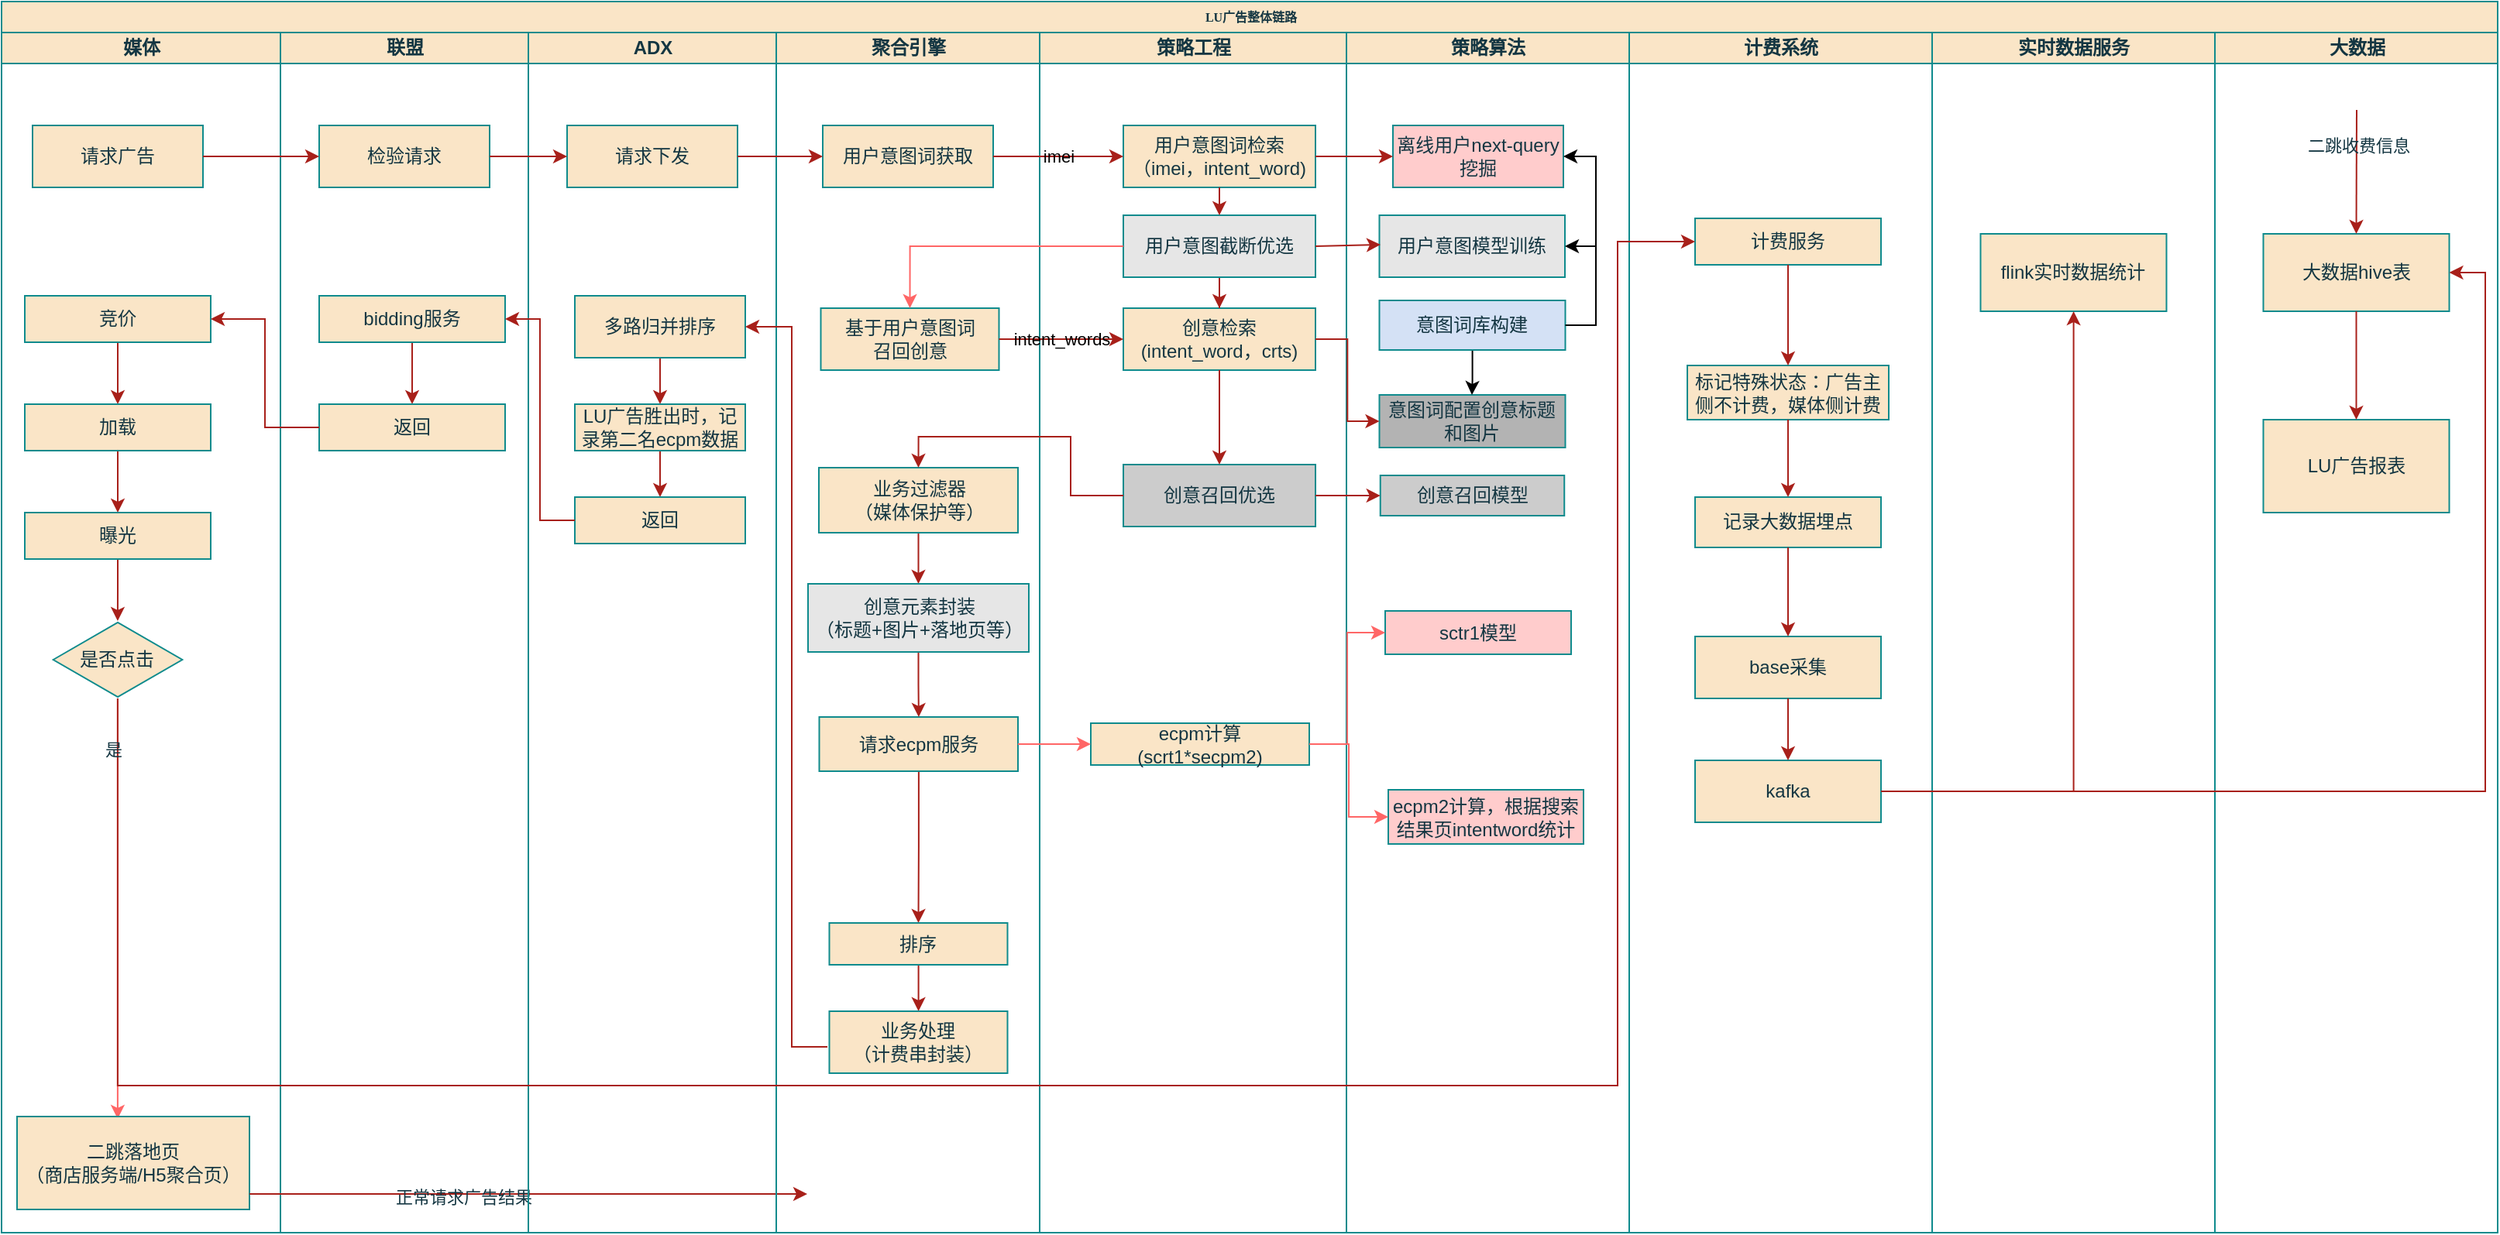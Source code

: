 <mxfile version="20.8.20" type="github">
  <diagram name="Page-1" id="74e2e168-ea6b-b213-b513-2b3c1d86103e">
    <mxGraphModel dx="1674" dy="796" grid="0" gridSize="10" guides="1" tooltips="1" connect="1" arrows="1" fold="1" page="1" pageScale="1" pageWidth="1100" pageHeight="850" background="#FFFFFF" math="0" shadow="0">
      <root>
        <mxCell id="0" />
        <mxCell id="1" parent="0" />
        <mxCell id="77e6c97f196da883-1" value="LU广告整体链路" style="swimlane;html=1;childLayout=stackLayout;startSize=20;rounded=0;shadow=0;labelBackgroundColor=none;strokeWidth=1;fontFamily=Verdana;fontSize=8;align=center;fillStyle=auto;swimlaneFillColor=default;fillColor=#FAE5C7;strokeColor=#0F8B8D;fontColor=#143642;" parent="1" vertex="1">
          <mxGeometry x="30" y="53" width="1611" height="795" as="geometry" />
        </mxCell>
        <mxCell id="77e6c97f196da883-2" value="媒体" style="swimlane;html=1;startSize=20;fillColor=#FAE5C7;strokeColor=#0F8B8D;fontColor=#143642;labelBackgroundColor=none;" parent="77e6c97f196da883-1" vertex="1">
          <mxGeometry y="20" width="180" height="775" as="geometry" />
        </mxCell>
        <mxCell id="ZUHzj396AUKR70QlUK45-1" value="请求广告" style="rounded=0;whiteSpace=wrap;html=1;fillColor=#FAE5C7;strokeColor=#0F8B8D;fontColor=#143642;labelBackgroundColor=none;" parent="77e6c97f196da883-2" vertex="1">
          <mxGeometry x="20" y="60" width="110" height="40" as="geometry" />
        </mxCell>
        <mxCell id="ZUHzj396AUKR70QlUK45-124" style="edgeStyle=orthogonalEdgeStyle;rounded=0;orthogonalLoop=1;jettySize=auto;html=1;exitX=0.5;exitY=1;exitDx=0;exitDy=0;entryX=0.5;entryY=0;entryDx=0;entryDy=0;labelBackgroundColor=none;strokeColor=#A8201A;fontColor=default;" parent="77e6c97f196da883-2" source="ZUHzj396AUKR70QlUK45-66" target="ZUHzj396AUKR70QlUK45-67" edge="1">
          <mxGeometry relative="1" as="geometry" />
        </mxCell>
        <mxCell id="ZUHzj396AUKR70QlUK45-66" value="竞价" style="whiteSpace=wrap;html=1;rounded=0;fillColor=#FAE5C7;strokeColor=#0F8B8D;fontColor=#143642;labelBackgroundColor=none;" parent="77e6c97f196da883-2" vertex="1">
          <mxGeometry x="15" y="170" width="120" height="30" as="geometry" />
        </mxCell>
        <mxCell id="ZUHzj396AUKR70QlUK45-125" style="edgeStyle=orthogonalEdgeStyle;rounded=0;orthogonalLoop=1;jettySize=auto;html=1;entryX=0.5;entryY=0;entryDx=0;entryDy=0;labelBackgroundColor=none;strokeColor=#A8201A;fontColor=default;" parent="77e6c97f196da883-2" source="ZUHzj396AUKR70QlUK45-67" target="ZUHzj396AUKR70QlUK45-68" edge="1">
          <mxGeometry relative="1" as="geometry" />
        </mxCell>
        <mxCell id="ZUHzj396AUKR70QlUK45-67" value="加载" style="whiteSpace=wrap;html=1;rounded=0;fillColor=#FAE5C7;strokeColor=#0F8B8D;fontColor=#143642;labelBackgroundColor=none;" parent="77e6c97f196da883-2" vertex="1">
          <mxGeometry x="15" y="240" width="120" height="30" as="geometry" />
        </mxCell>
        <mxCell id="ZUHzj396AUKR70QlUK45-185" style="edgeStyle=orthogonalEdgeStyle;rounded=0;orthogonalLoop=1;jettySize=auto;html=1;labelBackgroundColor=none;strokeColor=#A8201A;fontColor=default;" parent="77e6c97f196da883-2" source="ZUHzj396AUKR70QlUK45-68" target="ZUHzj396AUKR70QlUK45-70" edge="1">
          <mxGeometry relative="1" as="geometry" />
        </mxCell>
        <mxCell id="ZUHzj396AUKR70QlUK45-68" value="曝光" style="whiteSpace=wrap;html=1;rounded=0;fillColor=#FAE5C7;strokeColor=#0F8B8D;fontColor=#143642;labelBackgroundColor=none;" parent="77e6c97f196da883-2" vertex="1">
          <mxGeometry x="15" y="310" width="120" height="30" as="geometry" />
        </mxCell>
        <mxCell id="u9iXu04FdPUHO1NCFngb-9" style="edgeStyle=orthogonalEdgeStyle;rounded=0;orthogonalLoop=1;jettySize=auto;html=1;entryX=0.433;entryY=0.025;entryDx=0;entryDy=0;entryPerimeter=0;strokeColor=#FF6666;" parent="77e6c97f196da883-2" source="ZUHzj396AUKR70QlUK45-70" target="ZUHzj396AUKR70QlUK45-89" edge="1">
          <mxGeometry relative="1" as="geometry" />
        </mxCell>
        <mxCell id="ZUHzj396AUKR70QlUK45-70" value="是否点击" style="html=1;whiteSpace=wrap;aspect=fixed;shape=isoRectangle;fillColor=#FAE5C7;strokeColor=#0F8B8D;fontColor=#143642;labelBackgroundColor=none;" parent="77e6c97f196da883-2" vertex="1">
          <mxGeometry x="33.34" y="380" width="83.33" height="50" as="geometry" />
        </mxCell>
        <mxCell id="ZUHzj396AUKR70QlUK45-89" value="二跳落地页&lt;br&gt;（商店服务端/H5聚合页）" style="whiteSpace=wrap;html=1;rounded=0;fillColor=#FAE5C7;strokeColor=#0F8B8D;fontColor=#143642;labelBackgroundColor=none;" parent="77e6c97f196da883-2" vertex="1">
          <mxGeometry x="10" y="700" width="150" height="60" as="geometry" />
        </mxCell>
        <mxCell id="77e6c97f196da883-3" value="联盟" style="swimlane;html=1;startSize=20;fillColor=#FAE5C7;strokeColor=#0F8B8D;fontColor=#143642;labelBackgroundColor=none;" parent="77e6c97f196da883-1" vertex="1">
          <mxGeometry x="180" y="20" width="160" height="775" as="geometry" />
        </mxCell>
        <mxCell id="ZUHzj396AUKR70QlUK45-3" value="检验请求" style="rounded=0;whiteSpace=wrap;html=1;fillColor=#FAE5C7;strokeColor=#0F8B8D;fontColor=#143642;labelBackgroundColor=none;" parent="77e6c97f196da883-3" vertex="1">
          <mxGeometry x="25" y="60" width="110" height="40" as="geometry" />
        </mxCell>
        <mxCell id="ZUHzj396AUKR70QlUK45-122" style="edgeStyle=orthogonalEdgeStyle;rounded=0;orthogonalLoop=1;jettySize=auto;html=1;entryX=0.5;entryY=0;entryDx=0;entryDy=0;labelBackgroundColor=none;strokeColor=#A8201A;fontColor=default;" parent="77e6c97f196da883-3" source="ZUHzj396AUKR70QlUK45-64" target="ZUHzj396AUKR70QlUK45-65" edge="1">
          <mxGeometry relative="1" as="geometry" />
        </mxCell>
        <mxCell id="ZUHzj396AUKR70QlUK45-64" value="bidding服务" style="whiteSpace=wrap;html=1;rounded=0;fillColor=#FAE5C7;strokeColor=#0F8B8D;fontColor=#143642;labelBackgroundColor=none;" parent="77e6c97f196da883-3" vertex="1">
          <mxGeometry x="25" y="170" width="120" height="30" as="geometry" />
        </mxCell>
        <mxCell id="ZUHzj396AUKR70QlUK45-65" value="返回" style="whiteSpace=wrap;html=1;rounded=0;fillColor=#FAE5C7;strokeColor=#0F8B8D;fontColor=#143642;labelBackgroundColor=none;" parent="77e6c97f196da883-3" vertex="1">
          <mxGeometry x="25" y="240" width="120" height="30" as="geometry" />
        </mxCell>
        <mxCell id="ZUHzj396AUKR70QlUK45-216" value="" style="endArrow=classic;html=1;rounded=0;labelBackgroundColor=none;strokeColor=#A8201A;fontColor=default;" parent="77e6c97f196da883-3" edge="1">
          <mxGeometry width="50" height="50" relative="1" as="geometry">
            <mxPoint x="-20" y="750" as="sourcePoint" />
            <mxPoint x="340" y="750" as="targetPoint" />
          </mxGeometry>
        </mxCell>
        <mxCell id="ZUHzj396AUKR70QlUK45-221" value="正常请求广告结果" style="edgeLabel;html=1;align=center;verticalAlign=middle;resizable=0;points=[];fontColor=#143642;labelBackgroundColor=none;" parent="ZUHzj396AUKR70QlUK45-216" vertex="1" connectable="0">
          <mxGeometry x="-0.233" y="-2" relative="1" as="geometry">
            <mxPoint as="offset" />
          </mxGeometry>
        </mxCell>
        <mxCell id="77e6c97f196da883-4" value="ADX" style="swimlane;html=1;startSize=20;fillColor=#FAE5C7;strokeColor=#0F8B8D;fontColor=#143642;labelBackgroundColor=none;" parent="77e6c97f196da883-1" vertex="1">
          <mxGeometry x="340" y="20" width="160" height="775" as="geometry" />
        </mxCell>
        <mxCell id="ZUHzj396AUKR70QlUK45-4" value="请求下发" style="rounded=0;whiteSpace=wrap;html=1;fillColor=#FAE5C7;strokeColor=#0F8B8D;fontColor=#143642;labelBackgroundColor=none;" parent="77e6c97f196da883-4" vertex="1">
          <mxGeometry x="25" y="60" width="110" height="40" as="geometry" />
        </mxCell>
        <mxCell id="ZUHzj396AUKR70QlUK45-120" style="edgeStyle=orthogonalEdgeStyle;rounded=0;orthogonalLoop=1;jettySize=auto;html=1;labelBackgroundColor=none;strokeColor=#A8201A;fontColor=default;" parent="77e6c97f196da883-4" source="ZUHzj396AUKR70QlUK45-61" target="ZUHzj396AUKR70QlUK45-62" edge="1">
          <mxGeometry relative="1" as="geometry" />
        </mxCell>
        <mxCell id="ZUHzj396AUKR70QlUK45-61" value="多路归并排序" style="rounded=0;whiteSpace=wrap;html=1;fillColor=#FAE5C7;strokeColor=#0F8B8D;fontColor=#143642;labelBackgroundColor=none;" parent="77e6c97f196da883-4" vertex="1">
          <mxGeometry x="30" y="170" width="110" height="40" as="geometry" />
        </mxCell>
        <mxCell id="ZUHzj396AUKR70QlUK45-223" style="edgeStyle=orthogonalEdgeStyle;rounded=0;orthogonalLoop=1;jettySize=auto;html=1;strokeColor=#A8201A;fontColor=default;fillColor=#FAE5C7;labelBackgroundColor=none;" parent="77e6c97f196da883-4" source="ZUHzj396AUKR70QlUK45-62" target="ZUHzj396AUKR70QlUK45-220" edge="1">
          <mxGeometry relative="1" as="geometry" />
        </mxCell>
        <mxCell id="ZUHzj396AUKR70QlUK45-62" value="LU广告胜出时，记录第二名ecpm数据" style="whiteSpace=wrap;html=1;rounded=0;fillColor=#FAE5C7;strokeColor=#0F8B8D;fontColor=#143642;labelBackgroundColor=none;" parent="77e6c97f196da883-4" vertex="1">
          <mxGeometry x="30" y="240" width="110" height="30" as="geometry" />
        </mxCell>
        <mxCell id="ZUHzj396AUKR70QlUK45-220" value="返回" style="whiteSpace=wrap;html=1;rounded=0;fillColor=#FAE5C7;strokeColor=#0F8B8D;fontColor=#143642;labelBackgroundColor=none;" parent="77e6c97f196da883-4" vertex="1">
          <mxGeometry x="30" y="300" width="110" height="30" as="geometry" />
        </mxCell>
        <mxCell id="PcX0hmXizh6-f0QxLgqb-1" value="聚合引擎" style="swimlane;html=1;startSize=20;fillColor=#FAE5C7;strokeColor=#0F8B8D;fontColor=#143642;labelBackgroundColor=none;" parent="77e6c97f196da883-1" vertex="1">
          <mxGeometry x="500" y="20" width="170" height="775" as="geometry" />
        </mxCell>
        <mxCell id="PcX0hmXizh6-f0QxLgqb-2" value="用户意图词获取" style="rounded=0;whiteSpace=wrap;html=1;fillColor=#FAE5C7;strokeColor=#0F8B8D;fontColor=#143642;labelBackgroundColor=none;" parent="PcX0hmXizh6-f0QxLgqb-1" vertex="1">
          <mxGeometry x="30" y="60" width="110" height="40" as="geometry" />
        </mxCell>
        <mxCell id="PcX0hmXizh6-f0QxLgqb-3" value="基于用户意图词&lt;br&gt;召回创意" style="whiteSpace=wrap;html=1;rounded=0;fillColor=#FAE5C7;strokeColor=#0F8B8D;fontColor=#143642;labelBackgroundColor=none;" parent="PcX0hmXizh6-f0QxLgqb-1" vertex="1">
          <mxGeometry x="28.75" y="178" width="115" height="40" as="geometry" />
        </mxCell>
        <mxCell id="PcX0hmXizh6-f0QxLgqb-9" style="edgeStyle=orthogonalEdgeStyle;rounded=0;orthogonalLoop=1;jettySize=auto;html=1;entryX=0.5;entryY=0;entryDx=0;entryDy=0;strokeColor=#A8201A;fontColor=default;fillColor=#FAE5C7;labelBackgroundColor=none;" parent="PcX0hmXizh6-f0QxLgqb-1" source="PcX0hmXizh6-f0QxLgqb-10" target="PcX0hmXizh6-f0QxLgqb-17" edge="1">
          <mxGeometry relative="1" as="geometry" />
        </mxCell>
        <mxCell id="PcX0hmXizh6-f0QxLgqb-10" value="请求ecpm服务" style="whiteSpace=wrap;html=1;rounded=0;fillColor=#FAE5C7;strokeColor=#0F8B8D;fontColor=#143642;labelBackgroundColor=none;" parent="PcX0hmXizh6-f0QxLgqb-1" vertex="1">
          <mxGeometry x="27.75" y="442" width="128.25" height="35" as="geometry" />
        </mxCell>
        <mxCell id="PcX0hmXizh6-f0QxLgqb-31" value="" style="edgeStyle=orthogonalEdgeStyle;rounded=0;orthogonalLoop=1;jettySize=auto;html=1;labelBackgroundColor=none;strokeColor=#A8201A;fontColor=default;" parent="PcX0hmXizh6-f0QxLgqb-1" source="PcX0hmXizh6-f0QxLgqb-15" target="PcX0hmXizh6-f0QxLgqb-8" edge="1">
          <mxGeometry relative="1" as="geometry" />
        </mxCell>
        <mxCell id="PcX0hmXizh6-f0QxLgqb-15" value="业务过滤器&lt;br&gt;（媒体保护等）" style="whiteSpace=wrap;html=1;rounded=0;fillColor=#FAE5C7;strokeColor=#0F8B8D;fontColor=#143642;labelBackgroundColor=none;" parent="PcX0hmXizh6-f0QxLgqb-1" vertex="1">
          <mxGeometry x="27.5" y="281" width="128.5" height="42" as="geometry" />
        </mxCell>
        <mxCell id="PcX0hmXizh6-f0QxLgqb-34" style="edgeStyle=orthogonalEdgeStyle;rounded=0;orthogonalLoop=1;jettySize=auto;html=1;labelBackgroundColor=none;strokeColor=#A8201A;fontColor=default;" parent="PcX0hmXizh6-f0QxLgqb-1" source="PcX0hmXizh6-f0QxLgqb-17" target="PcX0hmXizh6-f0QxLgqb-18" edge="1">
          <mxGeometry relative="1" as="geometry" />
        </mxCell>
        <mxCell id="PcX0hmXizh6-f0QxLgqb-17" value="排序" style="whiteSpace=wrap;html=1;rounded=0;fillColor=#FAE5C7;strokeColor=#0F8B8D;fontColor=#143642;labelBackgroundColor=none;" parent="PcX0hmXizh6-f0QxLgqb-1" vertex="1">
          <mxGeometry x="34.25" y="575" width="115" height="27" as="geometry" />
        </mxCell>
        <mxCell id="PcX0hmXizh6-f0QxLgqb-18" value="业务处理&lt;br&gt;（计费串封装）" style="whiteSpace=wrap;html=1;rounded=0;fillColor=#FAE5C7;strokeColor=#0F8B8D;fontColor=#143642;labelBackgroundColor=none;" parent="PcX0hmXizh6-f0QxLgqb-1" vertex="1">
          <mxGeometry x="34.25" y="632" width="115" height="40" as="geometry" />
        </mxCell>
        <mxCell id="PcX0hmXizh6-f0QxLgqb-30" style="edgeStyle=orthogonalEdgeStyle;rounded=0;orthogonalLoop=1;jettySize=auto;html=1;exitX=0.5;exitY=1;exitDx=0;exitDy=0;labelBackgroundColor=none;strokeColor=#A8201A;fontColor=default;" parent="PcX0hmXizh6-f0QxLgqb-1" edge="1">
          <mxGeometry relative="1" as="geometry">
            <mxPoint x="91.75" y="467" as="sourcePoint" />
            <mxPoint x="91.75" y="467" as="targetPoint" />
          </mxGeometry>
        </mxCell>
        <mxCell id="PcX0hmXizh6-f0QxLgqb-32" value="" style="edgeStyle=orthogonalEdgeStyle;rounded=0;orthogonalLoop=1;jettySize=auto;html=1;labelBackgroundColor=none;strokeColor=#A8201A;fontColor=default;" parent="PcX0hmXizh6-f0QxLgqb-1" source="PcX0hmXizh6-f0QxLgqb-8" target="PcX0hmXizh6-f0QxLgqb-10" edge="1">
          <mxGeometry relative="1" as="geometry">
            <mxPoint x="91.8" y="443" as="targetPoint" />
          </mxGeometry>
        </mxCell>
        <mxCell id="PcX0hmXizh6-f0QxLgqb-8" value="创意元素封装&lt;br&gt;（标题+图片+落地页等）" style="whiteSpace=wrap;html=1;rounded=0;fillColor=#E6E6E6;strokeColor=#0F8B8D;fontColor=#143642;labelBackgroundColor=none;" parent="PcX0hmXizh6-f0QxLgqb-1" vertex="1">
          <mxGeometry x="20.5" y="356" width="142.5" height="44" as="geometry" />
        </mxCell>
        <mxCell id="77e6c97f196da883-6" value="策略工程" style="swimlane;html=1;startSize=20;fillColor=#FAE5C7;strokeColor=#0F8B8D;fontColor=#143642;labelBackgroundColor=none;" parent="77e6c97f196da883-1" vertex="1">
          <mxGeometry x="670" y="20" width="198" height="775" as="geometry" />
        </mxCell>
        <mxCell id="ZUHzj396AUKR70QlUK45-8" value="用户意图词检索&lt;br&gt;（imei，intent_word)" style="rounded=0;whiteSpace=wrap;html=1;fillColor=#FAE5C7;strokeColor=#0F8B8D;fontColor=#143642;labelBackgroundColor=none;" parent="77e6c97f196da883-6" vertex="1">
          <mxGeometry x="54" y="60" width="124" height="40" as="geometry" />
        </mxCell>
        <mxCell id="ZUHzj396AUKR70QlUK45-14" value="创意检索&lt;br&gt;(intent_word，crts)" style="whiteSpace=wrap;html=1;rounded=0;fillColor=#FAE5C7;strokeColor=#0F8B8D;fontColor=#143642;labelBackgroundColor=none;" parent="77e6c97f196da883-6" vertex="1">
          <mxGeometry x="54" y="178" width="124" height="40" as="geometry" />
        </mxCell>
        <mxCell id="ZUHzj396AUKR70QlUK45-43" value="" style="edgeStyle=orthogonalEdgeStyle;rounded=0;orthogonalLoop=1;jettySize=auto;html=1;labelBackgroundColor=none;strokeColor=#A8201A;fontColor=default;" parent="77e6c97f196da883-6" source="ZUHzj396AUKR70QlUK45-41" target="ZUHzj396AUKR70QlUK45-14" edge="1">
          <mxGeometry relative="1" as="geometry" />
        </mxCell>
        <mxCell id="ZUHzj396AUKR70QlUK45-41" value="用户意图截断优选" style="whiteSpace=wrap;html=1;rounded=0;fillColor=#E6E6E6;strokeColor=#0F8B8D;fontColor=#143642;labelBackgroundColor=none;" parent="77e6c97f196da883-6" vertex="1">
          <mxGeometry x="54" y="118" width="124" height="40" as="geometry" />
        </mxCell>
        <mxCell id="ZUHzj396AUKR70QlUK45-47" value="创意召回优选" style="whiteSpace=wrap;html=1;rounded=0;fillColor=#CCCCCC;strokeColor=#0F8B8D;fontColor=#143642;labelBackgroundColor=none;" parent="77e6c97f196da883-6" vertex="1">
          <mxGeometry x="54.01" y="279" width="124" height="40" as="geometry" />
        </mxCell>
        <mxCell id="ZUHzj396AUKR70QlUK45-104" value="" style="endArrow=classic;html=1;rounded=0;exitX=0.5;exitY=1;exitDx=0;exitDy=0;labelBackgroundColor=none;strokeColor=#A8201A;fontColor=default;" parent="77e6c97f196da883-6" source="ZUHzj396AUKR70QlUK45-8" target="ZUHzj396AUKR70QlUK45-41" edge="1">
          <mxGeometry width="50" height="50" relative="1" as="geometry">
            <mxPoint x="150" y="90" as="sourcePoint" />
            <mxPoint x="200" y="90" as="targetPoint" />
          </mxGeometry>
        </mxCell>
        <mxCell id="ZUHzj396AUKR70QlUK45-105" value="" style="endArrow=classic;html=1;rounded=0;exitX=0.5;exitY=1;exitDx=0;exitDy=0;labelBackgroundColor=none;strokeColor=#A8201A;fontColor=default;" parent="77e6c97f196da883-6" source="ZUHzj396AUKR70QlUK45-14" target="ZUHzj396AUKR70QlUK45-47" edge="1">
          <mxGeometry width="50" height="50" relative="1" as="geometry">
            <mxPoint x="-220" y="390" as="sourcePoint" />
            <mxPoint x="-170" y="340" as="targetPoint" />
          </mxGeometry>
        </mxCell>
        <mxCell id="zUMcx6bNkYes-vrRU4Ne-1" value="ecpm计算&lt;br&gt;(scrt1*secpm2)" style="whiteSpace=wrap;html=1;rounded=0;fillColor=#FAE5C7;strokeColor=#0F8B8D;fontColor=#143642;labelBackgroundColor=none;" parent="77e6c97f196da883-6" vertex="1">
          <mxGeometry x="33.0" y="446" width="141" height="27" as="geometry" />
        </mxCell>
        <mxCell id="77e6c97f196da883-7" value="策略算法" style="swimlane;html=1;startSize=20;fillColor=#FAE5C7;strokeColor=#0F8B8D;fontColor=#143642;labelBackgroundColor=none;" parent="77e6c97f196da883-1" vertex="1">
          <mxGeometry x="868" y="20" width="182.5" height="775" as="geometry" />
        </mxCell>
        <mxCell id="ZUHzj396AUKR70QlUK45-9" value="离线用户next-query挖掘" style="rounded=0;whiteSpace=wrap;html=1;fillColor=#FFCCCC;strokeColor=#0F8B8D;fontColor=#143642;labelBackgroundColor=none;" parent="77e6c97f196da883-7" vertex="1">
          <mxGeometry x="30" y="60" width="110" height="40" as="geometry" />
        </mxCell>
        <mxCell id="ZUHzj396AUKR70QlUK45-42" value="用户意图模型训练" style="whiteSpace=wrap;html=1;rounded=0;fillColor=#E6E6E6;strokeColor=#0F8B8D;fontColor=#143642;labelBackgroundColor=none;" parent="77e6c97f196da883-7" vertex="1">
          <mxGeometry x="21.25" y="118" width="119.75" height="40" as="geometry" />
        </mxCell>
        <mxCell id="ZUHzj396AUKR70QlUK45-44" value="意图词配置创意标题和图片" style="whiteSpace=wrap;html=1;rounded=0;fillColor=#B3B3B3;strokeColor=#0F8B8D;fontColor=#143642;labelBackgroundColor=none;" parent="77e6c97f196da883-7" vertex="1">
          <mxGeometry x="21.25" y="234" width="120" height="34" as="geometry" />
        </mxCell>
        <mxCell id="ZUHzj396AUKR70QlUK45-48" value="创意召回模型" style="whiteSpace=wrap;html=1;rounded=0;fillColor=#CCCCCC;strokeColor=#0F8B8D;fontColor=#143642;labelBackgroundColor=none;" parent="77e6c97f196da883-7" vertex="1">
          <mxGeometry x="21.87" y="286" width="118.75" height="26" as="geometry" />
        </mxCell>
        <mxCell id="ZUHzj396AUKR70QlUK45-109" value="" style="endArrow=classic;html=1;rounded=0;exitX=1;exitY=0.5;exitDx=0;exitDy=0;labelBackgroundColor=none;strokeColor=#A8201A;fontColor=default;" parent="77e6c97f196da883-7" source="ZUHzj396AUKR70QlUK45-41" edge="1">
          <mxGeometry width="50" height="50" relative="1" as="geometry">
            <mxPoint x="-18.12" y="137" as="sourcePoint" />
            <mxPoint x="22" y="137" as="targetPoint" />
          </mxGeometry>
        </mxCell>
        <mxCell id="ZUHzj396AUKR70QlUK45-58" value="sctr1模型" style="whiteSpace=wrap;html=1;rounded=0;fillColor=#FFCCCC;strokeColor=#0F8B8D;fontColor=#143642;labelBackgroundColor=none;" parent="77e6c97f196da883-7" vertex="1">
          <mxGeometry x="25" y="373.5" width="120" height="28" as="geometry" />
        </mxCell>
        <mxCell id="ZUHzj396AUKR70QlUK45-227" style="edgeStyle=orthogonalEdgeStyle;rounded=0;orthogonalLoop=1;jettySize=auto;html=1;exitX=0.5;exitY=1;exitDx=0;exitDy=0;strokeColor=#A8201A;fontColor=default;fillColor=#FAE5C7;labelBackgroundColor=none;" parent="77e6c97f196da883-7" source="ZUHzj396AUKR70QlUK45-58" target="ZUHzj396AUKR70QlUK45-58" edge="1">
          <mxGeometry relative="1" as="geometry" />
        </mxCell>
        <mxCell id="ZUHzj396AUKR70QlUK45-113" value="ecpm2计算，根据搜索结果页intentword统计" style="whiteSpace=wrap;html=1;rounded=0;fillColor=#FFCCCC;strokeColor=#0F8B8D;fontColor=#143642;labelBackgroundColor=none;" parent="77e6c97f196da883-7" vertex="1">
          <mxGeometry x="27" y="489" width="126" height="35" as="geometry" />
        </mxCell>
        <mxCell id="u9iXu04FdPUHO1NCFngb-2" value="" style="edgeStyle=orthogonalEdgeStyle;rounded=0;orthogonalLoop=1;jettySize=auto;html=1;strokeColor=#000000;" parent="77e6c97f196da883-7" source="u9iXu04FdPUHO1NCFngb-1" edge="1">
          <mxGeometry relative="1" as="geometry">
            <mxPoint x="81" y="234" as="targetPoint" />
          </mxGeometry>
        </mxCell>
        <mxCell id="u9iXu04FdPUHO1NCFngb-4" style="edgeStyle=orthogonalEdgeStyle;rounded=0;orthogonalLoop=1;jettySize=auto;html=1;entryX=1;entryY=0.5;entryDx=0;entryDy=0;strokeColor=#000000;" parent="77e6c97f196da883-7" source="u9iXu04FdPUHO1NCFngb-1" target="ZUHzj396AUKR70QlUK45-42" edge="1">
          <mxGeometry relative="1" as="geometry">
            <Array as="points">
              <mxPoint x="161" y="189" />
              <mxPoint x="161" y="138" />
            </Array>
          </mxGeometry>
        </mxCell>
        <mxCell id="u9iXu04FdPUHO1NCFngb-1" value="意图词库构建" style="whiteSpace=wrap;html=1;rounded=0;fillColor=#D4E1F5;strokeColor=#0F8B8D;fontColor=#143642;labelBackgroundColor=none;" parent="77e6c97f196da883-7" vertex="1">
          <mxGeometry x="21.25" y="173" width="120" height="32" as="geometry" />
        </mxCell>
        <mxCell id="u9iXu04FdPUHO1NCFngb-3" style="edgeStyle=orthogonalEdgeStyle;rounded=0;orthogonalLoop=1;jettySize=auto;html=1;entryX=1;entryY=0.5;entryDx=0;entryDy=0;strokeColor=#000000;" parent="77e6c97f196da883-7" source="u9iXu04FdPUHO1NCFngb-1" target="ZUHzj396AUKR70QlUK45-9" edge="1">
          <mxGeometry relative="1" as="geometry">
            <mxPoint x="134" y="102.5" as="targetPoint" />
            <Array as="points">
              <mxPoint x="161" y="189" />
              <mxPoint x="161" y="80" />
            </Array>
          </mxGeometry>
        </mxCell>
        <mxCell id="ZUHzj396AUKR70QlUK45-169" value="计费系统" style="swimlane;html=1;startSize=20;fillColor=#FAE5C7;strokeColor=#0F8B8D;fontColor=#143642;labelBackgroundColor=none;" parent="77e6c97f196da883-1" vertex="1">
          <mxGeometry x="1050.5" y="20" width="195.5" height="775" as="geometry" />
        </mxCell>
        <mxCell id="ZUHzj396AUKR70QlUK45-189" value="计费服务" style="whiteSpace=wrap;html=1;rounded=0;fillColor=#FAE5C7;strokeColor=#0F8B8D;fontColor=#143642;labelBackgroundColor=none;" parent="ZUHzj396AUKR70QlUK45-169" vertex="1">
          <mxGeometry x="42.5" y="120" width="120" height="30" as="geometry" />
        </mxCell>
        <mxCell id="ZUHzj396AUKR70QlUK45-194" value="base采集" style="whiteSpace=wrap;html=1;rounded=0;fillColor=#FAE5C7;strokeColor=#0F8B8D;fontColor=#143642;labelBackgroundColor=none;" parent="ZUHzj396AUKR70QlUK45-169" vertex="1">
          <mxGeometry x="42.5" y="390" width="120" height="40" as="geometry" />
        </mxCell>
        <mxCell id="ZUHzj396AUKR70QlUK45-196" value="kafka" style="whiteSpace=wrap;html=1;rounded=0;fillColor=#FAE5C7;strokeColor=#0F8B8D;fontColor=#143642;labelBackgroundColor=none;" parent="ZUHzj396AUKR70QlUK45-169" vertex="1">
          <mxGeometry x="42.5" y="470" width="120" height="40" as="geometry" />
        </mxCell>
        <mxCell id="ZUHzj396AUKR70QlUK45-197" value="" style="edgeStyle=orthogonalEdgeStyle;rounded=0;orthogonalLoop=1;jettySize=auto;html=1;labelBackgroundColor=none;strokeColor=#A8201A;fontColor=default;" parent="ZUHzj396AUKR70QlUK45-169" source="ZUHzj396AUKR70QlUK45-194" target="ZUHzj396AUKR70QlUK45-196" edge="1">
          <mxGeometry relative="1" as="geometry" />
        </mxCell>
        <mxCell id="ZUHzj396AUKR70QlUK45-192" value="记录大数据埋点" style="whiteSpace=wrap;html=1;rounded=0;fillColor=#FAE5C7;strokeColor=#0F8B8D;fontColor=#143642;labelBackgroundColor=none;" parent="ZUHzj396AUKR70QlUK45-169" vertex="1">
          <mxGeometry x="42.5" y="300" width="120" height="32.5" as="geometry" />
        </mxCell>
        <mxCell id="ZUHzj396AUKR70QlUK45-195" value="" style="edgeStyle=orthogonalEdgeStyle;rounded=0;orthogonalLoop=1;jettySize=auto;html=1;labelBackgroundColor=none;strokeColor=#A8201A;fontColor=default;" parent="ZUHzj396AUKR70QlUK45-169" source="ZUHzj396AUKR70QlUK45-192" target="ZUHzj396AUKR70QlUK45-194" edge="1">
          <mxGeometry relative="1" as="geometry" />
        </mxCell>
        <mxCell id="ZUHzj396AUKR70QlUK45-190" value="标记特殊状态：广告主侧不计费，媒体侧计费" style="whiteSpace=wrap;html=1;rounded=0;fillColor=#FAE5C7;strokeColor=#0F8B8D;fontColor=#143642;labelBackgroundColor=none;" parent="ZUHzj396AUKR70QlUK45-169" vertex="1">
          <mxGeometry x="37.5" y="215" width="130" height="35" as="geometry" />
        </mxCell>
        <mxCell id="ZUHzj396AUKR70QlUK45-191" value="" style="edgeStyle=orthogonalEdgeStyle;rounded=0;orthogonalLoop=1;jettySize=auto;html=1;labelBackgroundColor=none;strokeColor=#A8201A;fontColor=default;" parent="ZUHzj396AUKR70QlUK45-169" source="ZUHzj396AUKR70QlUK45-189" target="ZUHzj396AUKR70QlUK45-190" edge="1">
          <mxGeometry relative="1" as="geometry" />
        </mxCell>
        <mxCell id="ZUHzj396AUKR70QlUK45-193" value="" style="edgeStyle=orthogonalEdgeStyle;rounded=0;orthogonalLoop=1;jettySize=auto;html=1;labelBackgroundColor=none;strokeColor=#A8201A;fontColor=default;" parent="ZUHzj396AUKR70QlUK45-169" source="ZUHzj396AUKR70QlUK45-190" target="ZUHzj396AUKR70QlUK45-192" edge="1">
          <mxGeometry relative="1" as="geometry" />
        </mxCell>
        <mxCell id="ZUHzj396AUKR70QlUK45-91" value="" style="endArrow=classic;html=1;rounded=0;exitX=1;exitY=0.5;exitDx=0;exitDy=0;entryX=0;entryY=0.5;entryDx=0;entryDy=0;labelBackgroundColor=none;strokeColor=#A8201A;fontColor=default;" parent="77e6c97f196da883-1" source="ZUHzj396AUKR70QlUK45-1" target="ZUHzj396AUKR70QlUK45-3" edge="1">
          <mxGeometry width="50" height="50" relative="1" as="geometry">
            <mxPoint x="490" y="410" as="sourcePoint" />
            <mxPoint x="540" y="360" as="targetPoint" />
          </mxGeometry>
        </mxCell>
        <mxCell id="ZUHzj396AUKR70QlUK45-93" value="" style="endArrow=classic;html=1;rounded=0;exitX=1;exitY=0.5;exitDx=0;exitDy=0;entryX=0;entryY=0.5;entryDx=0;entryDy=0;labelBackgroundColor=none;strokeColor=#A8201A;fontColor=default;" parent="77e6c97f196da883-1" source="ZUHzj396AUKR70QlUK45-4" edge="1">
          <mxGeometry width="50" height="50" relative="1" as="geometry">
            <mxPoint x="480" y="110" as="sourcePoint" />
            <mxPoint x="530" y="100" as="targetPoint" />
          </mxGeometry>
        </mxCell>
        <mxCell id="ZUHzj396AUKR70QlUK45-103" value="" style="endArrow=classic;html=1;rounded=0;exitX=1;exitY=0.5;exitDx=0;exitDy=0;entryX=0;entryY=0.5;entryDx=0;entryDy=0;labelBackgroundColor=none;strokeColor=#A8201A;fontColor=default;" parent="77e6c97f196da883-1" source="ZUHzj396AUKR70QlUK45-8" target="ZUHzj396AUKR70QlUK45-9" edge="1">
          <mxGeometry width="50" height="50" relative="1" as="geometry">
            <mxPoint x="635" y="109.5" as="sourcePoint" />
            <mxPoint x="840" y="110" as="targetPoint" />
          </mxGeometry>
        </mxCell>
        <mxCell id="ZUHzj396AUKR70QlUK45-111" value="" style="endArrow=classic;html=1;rounded=0;exitX=1;exitY=0.5;exitDx=0;exitDy=0;entryX=0;entryY=0.5;entryDx=0;entryDy=0;labelBackgroundColor=none;strokeColor=#A8201A;fontColor=default;" parent="77e6c97f196da883-1" source="ZUHzj396AUKR70QlUK45-47" target="ZUHzj396AUKR70QlUK45-48" edge="1">
          <mxGeometry width="50" height="50" relative="1" as="geometry">
            <mxPoint x="955" y="259.5" as="sourcePoint" />
            <mxPoint x="1005" y="259.5" as="targetPoint" />
            <Array as="points" />
          </mxGeometry>
        </mxCell>
        <mxCell id="ZUHzj396AUKR70QlUK45-121" style="edgeStyle=orthogonalEdgeStyle;rounded=0;orthogonalLoop=1;jettySize=auto;html=1;entryX=1;entryY=0.5;entryDx=0;entryDy=0;labelBackgroundColor=none;strokeColor=#A8201A;fontColor=default;exitX=0;exitY=0.5;exitDx=0;exitDy=0;" parent="77e6c97f196da883-1" source="ZUHzj396AUKR70QlUK45-220" target="ZUHzj396AUKR70QlUK45-64" edge="1">
          <mxGeometry relative="1" as="geometry" />
        </mxCell>
        <mxCell id="ZUHzj396AUKR70QlUK45-123" style="edgeStyle=orthogonalEdgeStyle;rounded=0;orthogonalLoop=1;jettySize=auto;html=1;entryX=1;entryY=0.5;entryDx=0;entryDy=0;labelBackgroundColor=none;strokeColor=#A8201A;fontColor=default;" parent="77e6c97f196da883-1" source="ZUHzj396AUKR70QlUK45-65" target="ZUHzj396AUKR70QlUK45-66" edge="1">
          <mxGeometry relative="1" as="geometry" />
        </mxCell>
        <mxCell id="ZUHzj396AUKR70QlUK45-168" style="edgeStyle=orthogonalEdgeStyle;rounded=0;orthogonalLoop=1;jettySize=auto;html=1;entryX=1;entryY=0.5;entryDx=0;entryDy=0;labelBackgroundColor=none;strokeColor=#A8201A;fontColor=default;" parent="77e6c97f196da883-1" target="ZUHzj396AUKR70QlUK45-61" edge="1">
          <mxGeometry relative="1" as="geometry">
            <mxPoint x="510" y="400" as="targetPoint" />
            <mxPoint x="533" y="675" as="sourcePoint" />
            <Array as="points">
              <mxPoint x="510" y="675" />
              <mxPoint x="510" y="210" />
            </Array>
          </mxGeometry>
        </mxCell>
        <mxCell id="ZUHzj396AUKR70QlUK45-178" value="实时数据服务" style="swimlane;html=1;startSize=20;fillColor=#FAE5C7;strokeColor=#0F8B8D;fontColor=#143642;labelBackgroundColor=none;" parent="77e6c97f196da883-1" vertex="1">
          <mxGeometry x="1246" y="20" width="182.5" height="775" as="geometry" />
        </mxCell>
        <mxCell id="ZUHzj396AUKR70QlUK45-201" value="flink实时数据统计" style="whiteSpace=wrap;html=1;rounded=0;fillColor=#FAE5C7;strokeColor=#0F8B8D;fontColor=#143642;labelBackgroundColor=none;" parent="ZUHzj396AUKR70QlUK45-178" vertex="1">
          <mxGeometry x="31.25" y="130" width="120" height="50" as="geometry" />
        </mxCell>
        <mxCell id="ZUHzj396AUKR70QlUK45-181" value="大数据" style="swimlane;html=1;startSize=20;fillColor=#FAE5C7;strokeColor=#0F8B8D;fontColor=#143642;labelBackgroundColor=none;" parent="77e6c97f196da883-1" vertex="1">
          <mxGeometry x="1428.5" y="20" width="182.5" height="775" as="geometry" />
        </mxCell>
        <mxCell id="ZUHzj396AUKR70QlUK45-205" value="大数据hive表" style="whiteSpace=wrap;html=1;rounded=0;fillColor=#FAE5C7;strokeColor=#0F8B8D;fontColor=#143642;labelBackgroundColor=none;" parent="ZUHzj396AUKR70QlUK45-181" vertex="1">
          <mxGeometry x="31.25" y="130" width="120" height="50" as="geometry" />
        </mxCell>
        <mxCell id="ZUHzj396AUKR70QlUK45-206" value="LU广告报表" style="whiteSpace=wrap;html=1;rounded=0;fillColor=#FAE5C7;strokeColor=#0F8B8D;fontColor=#143642;labelBackgroundColor=none;" parent="ZUHzj396AUKR70QlUK45-181" vertex="1">
          <mxGeometry x="31.25" y="250" width="120" height="60" as="geometry" />
        </mxCell>
        <mxCell id="ZUHzj396AUKR70QlUK45-207" value="" style="edgeStyle=orthogonalEdgeStyle;rounded=0;orthogonalLoop=1;jettySize=auto;html=1;labelBackgroundColor=none;strokeColor=#A8201A;fontColor=default;" parent="ZUHzj396AUKR70QlUK45-181" source="ZUHzj396AUKR70QlUK45-205" target="ZUHzj396AUKR70QlUK45-206" edge="1">
          <mxGeometry relative="1" as="geometry" />
        </mxCell>
        <mxCell id="ZUHzj396AUKR70QlUK45-186" style="edgeStyle=orthogonalEdgeStyle;rounded=0;orthogonalLoop=1;jettySize=auto;html=1;entryX=0;entryY=0.5;entryDx=0;entryDy=0;labelBackgroundColor=none;strokeColor=#A8201A;fontColor=default;" parent="77e6c97f196da883-1" source="ZUHzj396AUKR70QlUK45-14" target="ZUHzj396AUKR70QlUK45-44" edge="1">
          <mxGeometry relative="1" as="geometry" />
        </mxCell>
        <mxCell id="ZUHzj396AUKR70QlUK45-202" value="" style="edgeStyle=orthogonalEdgeStyle;rounded=0;orthogonalLoop=1;jettySize=auto;html=1;labelBackgroundColor=none;strokeColor=#A8201A;fontColor=default;" parent="77e6c97f196da883-1" source="ZUHzj396AUKR70QlUK45-196" target="ZUHzj396AUKR70QlUK45-201" edge="1">
          <mxGeometry relative="1" as="geometry" />
        </mxCell>
        <mxCell id="ZUHzj396AUKR70QlUK45-209" style="edgeStyle=orthogonalEdgeStyle;rounded=0;orthogonalLoop=1;jettySize=auto;html=1;labelBackgroundColor=none;strokeColor=#A8201A;fontColor=default;entryX=1;entryY=0.5;entryDx=0;entryDy=0;" parent="77e6c97f196da883-1" source="ZUHzj396AUKR70QlUK45-196" target="ZUHzj396AUKR70QlUK45-205" edge="1">
          <mxGeometry relative="1" as="geometry">
            <mxPoint x="1381" y="175" as="targetPoint" />
            <Array as="points">
              <mxPoint x="1603" y="510" />
              <mxPoint x="1603" y="175" />
            </Array>
          </mxGeometry>
        </mxCell>
        <mxCell id="ZUHzj396AUKR70QlUK45-211" style="edgeStyle=orthogonalEdgeStyle;rounded=0;orthogonalLoop=1;jettySize=auto;html=1;entryX=0;entryY=0.5;entryDx=0;entryDy=0;labelBackgroundColor=none;strokeColor=#A8201A;fontColor=default;" parent="77e6c97f196da883-1" source="ZUHzj396AUKR70QlUK45-70" target="ZUHzj396AUKR70QlUK45-189" edge="1">
          <mxGeometry relative="1" as="geometry">
            <Array as="points">
              <mxPoint x="75" y="700" />
              <mxPoint x="1043" y="700" />
              <mxPoint x="1043" y="155" />
            </Array>
          </mxGeometry>
        </mxCell>
        <mxCell id="ZUHzj396AUKR70QlUK45-222" value="是" style="edgeLabel;html=1;align=center;verticalAlign=middle;resizable=0;points=[];fontColor=#143642;labelBackgroundColor=none;" parent="ZUHzj396AUKR70QlUK45-211" vertex="1" connectable="0">
          <mxGeometry x="-0.964" y="-3" relative="1" as="geometry">
            <mxPoint as="offset" />
          </mxGeometry>
        </mxCell>
        <mxCell id="ZUHzj396AUKR70QlUK45-92" value="" style="endArrow=classic;html=1;rounded=0;exitX=1;exitY=0.5;exitDx=0;exitDy=0;entryX=0;entryY=0.5;entryDx=0;entryDy=0;labelBackgroundColor=none;strokeColor=#A8201A;fontColor=default;" parent="77e6c97f196da883-1" source="ZUHzj396AUKR70QlUK45-3" target="ZUHzj396AUKR70QlUK45-4" edge="1">
          <mxGeometry width="50" height="50" relative="1" as="geometry">
            <mxPoint x="140" y="110" as="sourcePoint" />
            <mxPoint x="340" y="100" as="targetPoint" />
          </mxGeometry>
        </mxCell>
        <mxCell id="PcX0hmXizh6-f0QxLgqb-19" value="imei" style="edgeStyle=orthogonalEdgeStyle;rounded=0;orthogonalLoop=1;jettySize=auto;html=1;entryX=0;entryY=0.5;entryDx=0;entryDy=0;labelBackgroundColor=none;strokeColor=#A8201A;fontColor=default;" parent="77e6c97f196da883-1" source="PcX0hmXizh6-f0QxLgqb-2" target="ZUHzj396AUKR70QlUK45-8" edge="1">
          <mxGeometry relative="1" as="geometry" />
        </mxCell>
        <mxCell id="PcX0hmXizh6-f0QxLgqb-22" value="intent_words" style="edgeStyle=orthogonalEdgeStyle;rounded=0;orthogonalLoop=1;jettySize=auto;html=1;entryX=0;entryY=0.5;entryDx=0;entryDy=0;labelBackgroundColor=none;strokeColor=#A8201A;fontColor=default;" parent="77e6c97f196da883-1" source="PcX0hmXizh6-f0QxLgqb-3" target="ZUHzj396AUKR70QlUK45-14" edge="1">
          <mxGeometry relative="1" as="geometry" />
        </mxCell>
        <mxCell id="PcX0hmXizh6-f0QxLgqb-23" style="edgeStyle=orthogonalEdgeStyle;rounded=0;orthogonalLoop=1;jettySize=auto;html=1;entryX=0.5;entryY=0;entryDx=0;entryDy=0;labelBackgroundColor=none;strokeColor=#A8201A;fontColor=default;" parent="77e6c97f196da883-1" source="ZUHzj396AUKR70QlUK45-47" target="PcX0hmXizh6-f0QxLgqb-15" edge="1">
          <mxGeometry relative="1" as="geometry" />
        </mxCell>
        <mxCell id="u9iXu04FdPUHO1NCFngb-8" style="edgeStyle=orthogonalEdgeStyle;rounded=0;orthogonalLoop=1;jettySize=auto;html=1;entryX=0.5;entryY=0;entryDx=0;entryDy=0;strokeColor=#FF6666;" parent="77e6c97f196da883-1" source="ZUHzj396AUKR70QlUK45-41" target="PcX0hmXizh6-f0QxLgqb-3" edge="1">
          <mxGeometry relative="1" as="geometry" />
        </mxCell>
        <mxCell id="zUMcx6bNkYes-vrRU4Ne-2" style="edgeStyle=orthogonalEdgeStyle;rounded=0;orthogonalLoop=1;jettySize=auto;html=1;entryX=0;entryY=0.5;entryDx=0;entryDy=0;strokeColor=#FF6666;" parent="77e6c97f196da883-1" source="PcX0hmXizh6-f0QxLgqb-10" target="zUMcx6bNkYes-vrRU4Ne-1" edge="1">
          <mxGeometry relative="1" as="geometry" />
        </mxCell>
        <mxCell id="zUMcx6bNkYes-vrRU4Ne-3" style="edgeStyle=orthogonalEdgeStyle;rounded=0;orthogonalLoop=1;jettySize=auto;html=1;entryX=0;entryY=0.5;entryDx=0;entryDy=0;strokeColor=#FF6666;" parent="77e6c97f196da883-1" source="zUMcx6bNkYes-vrRU4Ne-1" target="ZUHzj396AUKR70QlUK45-58" edge="1">
          <mxGeometry relative="1" as="geometry" />
        </mxCell>
        <mxCell id="zUMcx6bNkYes-vrRU4Ne-6" style="edgeStyle=orthogonalEdgeStyle;rounded=0;orthogonalLoop=1;jettySize=auto;html=1;entryX=0;entryY=0.5;entryDx=0;entryDy=0;strokeColor=#FF6666;" parent="77e6c97f196da883-1" source="zUMcx6bNkYes-vrRU4Ne-1" target="ZUHzj396AUKR70QlUK45-113" edge="1">
          <mxGeometry relative="1" as="geometry" />
        </mxCell>
        <mxCell id="ZUHzj396AUKR70QlUK45-218" value="" style="endArrow=classic;html=1;rounded=0;entryX=0.5;entryY=0;entryDx=0;entryDy=0;labelBackgroundColor=none;strokeColor=#A8201A;fontColor=default;" parent="1" target="ZUHzj396AUKR70QlUK45-205" edge="1">
          <mxGeometry width="50" height="50" relative="1" as="geometry">
            <mxPoint x="1550" y="123" as="sourcePoint" />
            <mxPoint x="1600" y="220" as="targetPoint" />
          </mxGeometry>
        </mxCell>
        <mxCell id="ZUHzj396AUKR70QlUK45-219" value="二跳收费信息" style="edgeLabel;html=1;align=center;verticalAlign=middle;resizable=0;points=[];fontColor=#143642;labelBackgroundColor=none;" parent="ZUHzj396AUKR70QlUK45-218" vertex="1" connectable="0">
          <mxGeometry x="-0.44" y="1" relative="1" as="geometry">
            <mxPoint as="offset" />
          </mxGeometry>
        </mxCell>
      </root>
    </mxGraphModel>
  </diagram>
</mxfile>
